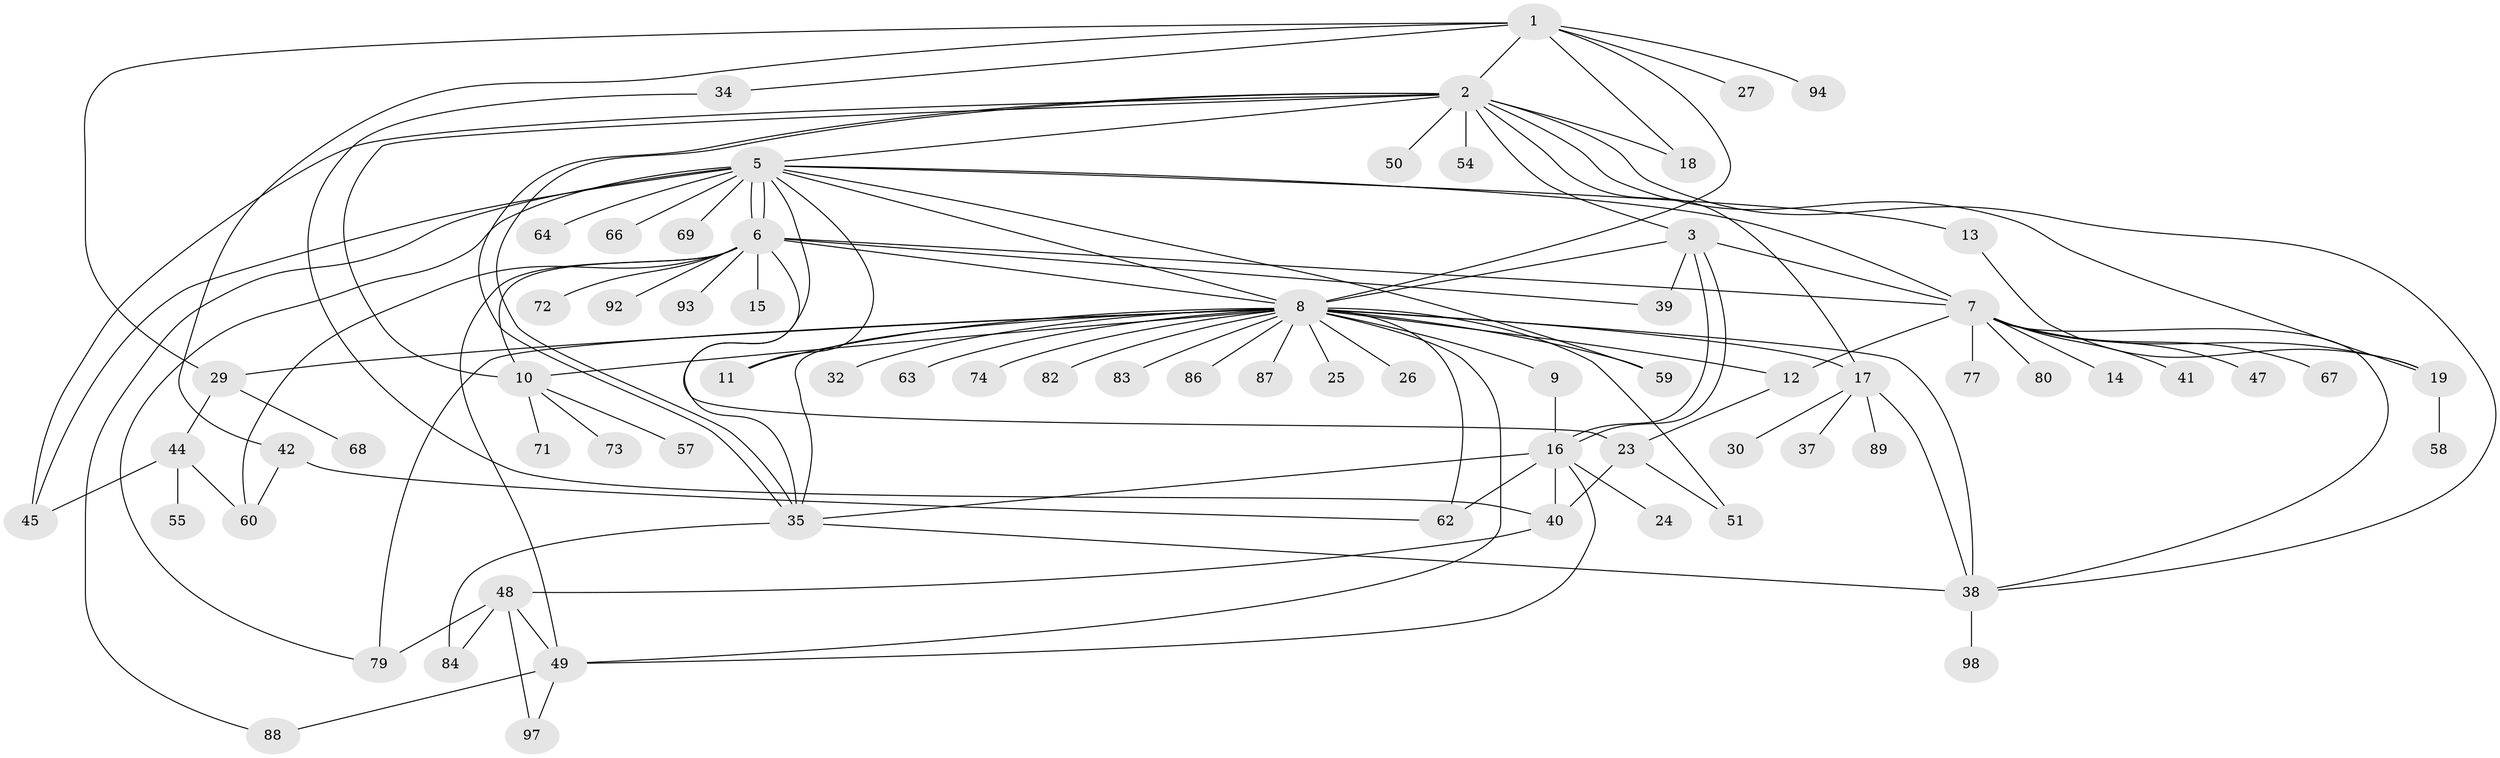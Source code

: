 // original degree distribution, {7: 0.04081632653061224, 16: 0.02040816326530612, 6: 0.04081632653061224, 14: 0.01020408163265306, 12: 0.01020408163265306, 28: 0.01020408163265306, 2: 0.21428571428571427, 4: 0.04081632653061224, 3: 0.09183673469387756, 1: 0.4489795918367347, 8: 0.02040816326530612, 5: 0.05102040816326531}
// Generated by graph-tools (version 1.1) at 2025/41/03/06/25 10:41:51]
// undirected, 73 vertices, 117 edges
graph export_dot {
graph [start="1"]
  node [color=gray90,style=filled];
  1 [super="+4"];
  2 [super="+81"];
  3 [super="+53"];
  5 [super="+56"];
  6 [super="+33"];
  7 [super="+20"];
  8 [super="+22"];
  9;
  10;
  11 [super="+90"];
  12 [super="+85"];
  13 [super="+31"];
  14;
  15;
  16 [super="+28"];
  17 [super="+52"];
  18 [super="+21"];
  19 [super="+36"];
  23 [super="+46"];
  24;
  25;
  26 [super="+43"];
  27;
  29 [super="+61"];
  30;
  32;
  34;
  35 [super="+76"];
  37;
  38;
  39;
  40;
  41;
  42;
  44 [super="+96"];
  45 [super="+70"];
  47 [super="+95"];
  48 [super="+65"];
  49 [super="+75"];
  50;
  51;
  54;
  55;
  57;
  58;
  59 [super="+78"];
  60;
  62 [super="+91"];
  63;
  64;
  66;
  67;
  68;
  69;
  71;
  72;
  73;
  74;
  77;
  79;
  80;
  82;
  83;
  84;
  86;
  87;
  88;
  89;
  92;
  93;
  94;
  97;
  98;
  1 -- 2 [weight=2];
  1 -- 27 [weight=2];
  1 -- 29;
  1 -- 34;
  1 -- 94;
  1 -- 8;
  1 -- 42;
  1 -- 18;
  2 -- 3;
  2 -- 5 [weight=2];
  2 -- 10;
  2 -- 17;
  2 -- 18;
  2 -- 19;
  2 -- 35;
  2 -- 35;
  2 -- 38;
  2 -- 50;
  2 -- 54;
  2 -- 45;
  3 -- 7;
  3 -- 8;
  3 -- 16;
  3 -- 16;
  3 -- 39;
  5 -- 6 [weight=3];
  5 -- 6;
  5 -- 7;
  5 -- 8;
  5 -- 11;
  5 -- 13;
  5 -- 35 [weight=2];
  5 -- 45;
  5 -- 64;
  5 -- 66;
  5 -- 79;
  5 -- 88;
  5 -- 69;
  5 -- 59;
  6 -- 7;
  6 -- 8;
  6 -- 15;
  6 -- 23;
  6 -- 39;
  6 -- 60;
  6 -- 72;
  6 -- 92;
  6 -- 93;
  6 -- 10;
  6 -- 49;
  7 -- 12;
  7 -- 14;
  7 -- 41;
  7 -- 47;
  7 -- 67;
  7 -- 77;
  7 -- 80;
  7 -- 38;
  7 -- 19;
  8 -- 9;
  8 -- 10;
  8 -- 12;
  8 -- 17;
  8 -- 25;
  8 -- 26;
  8 -- 29 [weight=2];
  8 -- 32;
  8 -- 35;
  8 -- 38 [weight=2];
  8 -- 49;
  8 -- 62 [weight=3];
  8 -- 63;
  8 -- 74;
  8 -- 82;
  8 -- 83;
  8 -- 86;
  8 -- 87;
  8 -- 51;
  8 -- 79;
  8 -- 59;
  8 -- 11;
  9 -- 16;
  10 -- 57;
  10 -- 71;
  10 -- 73;
  12 -- 23;
  13 -- 19;
  16 -- 24;
  16 -- 35;
  16 -- 40;
  16 -- 62;
  16 -- 49;
  17 -- 30;
  17 -- 37;
  17 -- 38;
  17 -- 89;
  19 -- 58;
  23 -- 40;
  23 -- 51;
  29 -- 44;
  29 -- 68;
  34 -- 40;
  35 -- 38;
  35 -- 84;
  38 -- 98;
  40 -- 48;
  42 -- 60;
  42 -- 62;
  44 -- 45;
  44 -- 55;
  44 -- 60;
  48 -- 49;
  48 -- 79;
  48 -- 84;
  48 -- 97;
  49 -- 88;
  49 -- 97;
}
